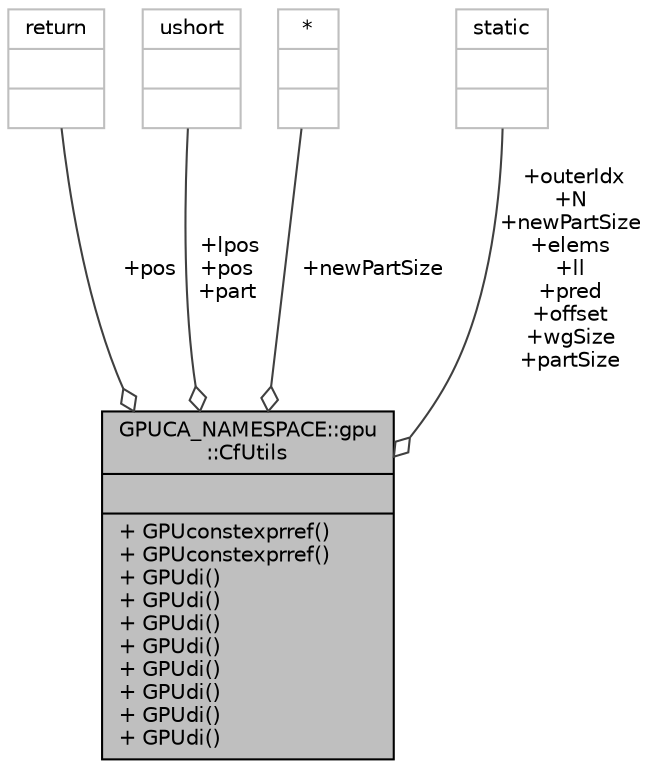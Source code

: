 digraph "GPUCA_NAMESPACE::gpu::CfUtils"
{
 // INTERACTIVE_SVG=YES
  bgcolor="transparent";
  edge [fontname="Helvetica",fontsize="10",labelfontname="Helvetica",labelfontsize="10"];
  node [fontname="Helvetica",fontsize="10",shape=record];
  Node1 [label="{GPUCA_NAMESPACE::gpu\l::CfUtils\n||+ GPUconstexprref()\l+ GPUconstexprref()\l+ GPUdi()\l+ GPUdi()\l+ GPUdi()\l+ GPUdi()\l+ GPUdi()\l+ GPUdi()\l+ GPUdi()\l+ GPUdi()\l}",height=0.2,width=0.4,color="black", fillcolor="grey75", style="filled", fontcolor="black"];
  Node2 -> Node1 [color="grey25",fontsize="10",style="solid",label=" +pos" ,arrowhead="odiamond",fontname="Helvetica"];
  Node2 [label="{return\n||}",height=0.2,width=0.4,color="grey75"];
  Node3 -> Node1 [color="grey25",fontsize="10",style="solid",label=" +lpos\n+pos\n+part" ,arrowhead="odiamond",fontname="Helvetica"];
  Node3 [label="{ushort\n||}",height=0.2,width=0.4,color="grey75"];
  Node4 -> Node1 [color="grey25",fontsize="10",style="solid",label=" +newPartSize" ,arrowhead="odiamond",fontname="Helvetica"];
  Node4 [label="{*\n||}",height=0.2,width=0.4,color="grey75"];
  Node5 -> Node1 [color="grey25",fontsize="10",style="solid",label=" +outerIdx\n+N\n+newPartSize\n+elems\n+ll\n+pred\n+offset\n+wgSize\n+partSize" ,arrowhead="odiamond",fontname="Helvetica"];
  Node5 [label="{static\n||}",height=0.2,width=0.4,color="grey75"];
}
